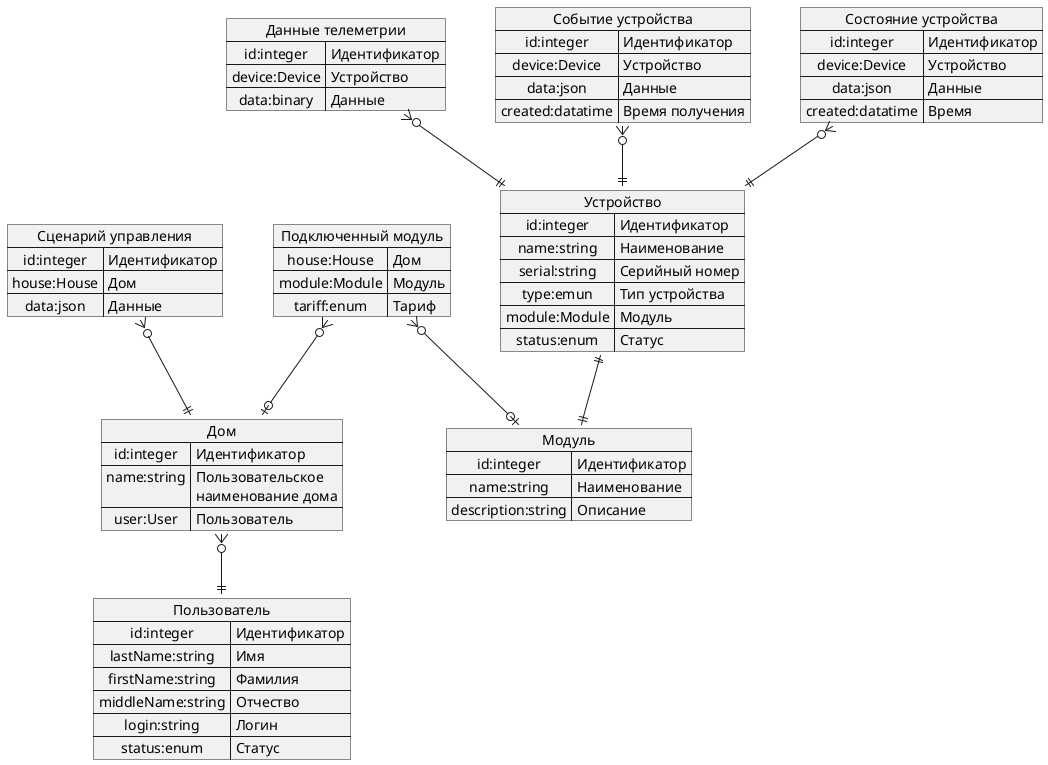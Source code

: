 @startuml

    map "Пользователь" as User {
        id:integer => Идентификатор
        lastName:string => Имя
        firstName:string => Фамилия
        middleName:string => Отчество
        login:string => Логин
        status:enum => Статус
    }

    map "Дом" as House {
        id:integer => Идентификатор
        name:string => Пользовательское \nнаименование дома
        user:User => Пользователь
    }
    House }o--|| User

    map "Сценарий управления" as Script {
        id:integer => Идентификатор
        house:House => Дом
        data:json => Данные
    }
    Script }o--|| House

    map "Модуль" as Module {
        id:integer => Идентификатор
        name:string => Наименование
        description:string => Описание
    }

    map "Подключенный модуль" as ConnectedModule {
        house:House => Дом
        module:Module => Модуль
        tariff:enum => Тариф
    }
    ConnectedModule }o--o| House
    ConnectedModule }o--o| Module

    map "Устройство" as Device {
        id:integer => Идентификатор
        name:string => Наименование
        serial:string => Серийный номер
        type:emun => Тип устройства
        module:Module => Модуль
        status:enum => Статус
    }
    Device ||--|| Module

    map "Данные телеметрии" as TelemetryData {
        id:integer => Идентификатор
        device:Device => Устройство
        data:binary => Данные
    }
    TelemetryData }o--|| Device

    map "Событие устройства" as DeviceEvent {
        id:integer => Идентификатор
        device:Device => Устройство
        data:json => Данные
        created:datatime => Время получения
    }
    DeviceEvent }o--|| Device

    map "Состояние устройства" as DeviceState {
        id:integer => Идентификатор
        device:Device => Устройство
        data:json => Данные
        created:datatime => Время
    }
    DeviceState }o--|| Device

@enduml